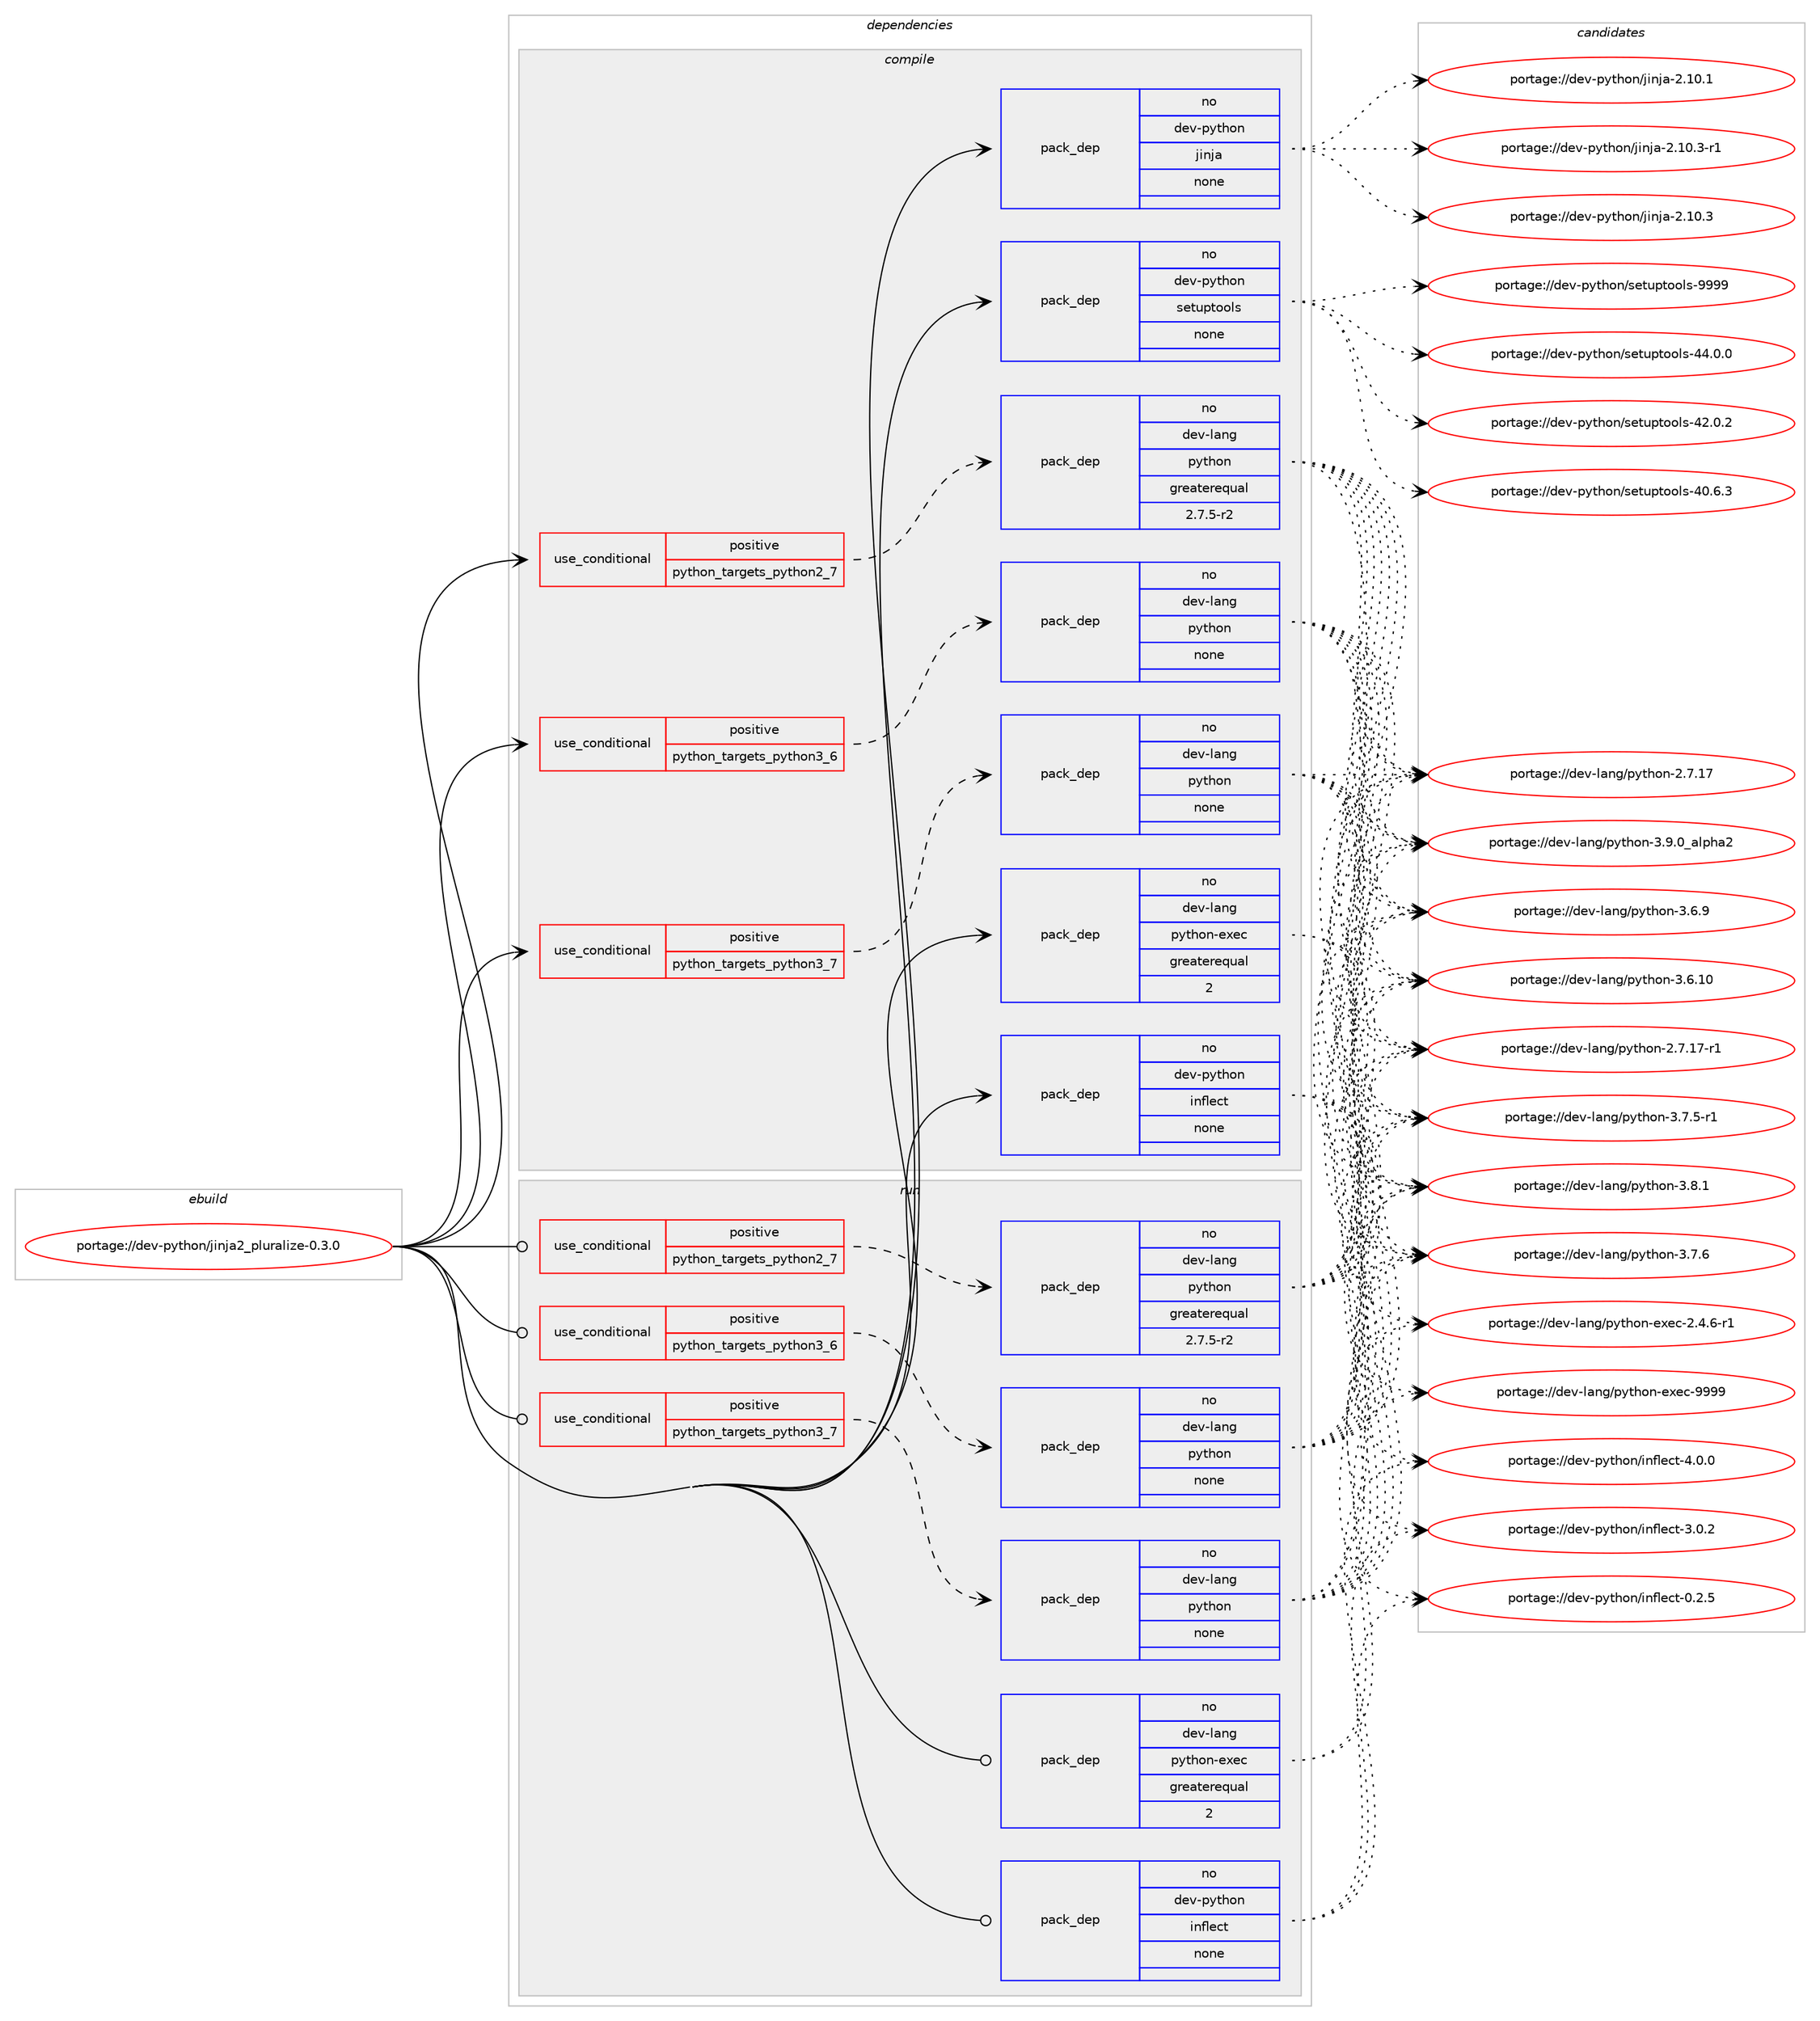 digraph prolog {

# *************
# Graph options
# *************

newrank=true;
concentrate=true;
compound=true;
graph [rankdir=LR,fontname=Helvetica,fontsize=10,ranksep=1.5];#, ranksep=2.5, nodesep=0.2];
edge  [arrowhead=vee];
node  [fontname=Helvetica,fontsize=10];

# **********
# The ebuild
# **********

subgraph cluster_leftcol {
color=gray;
label=<<i>ebuild</i>>;
id [label="portage://dev-python/jinja2_pluralize-0.3.0", color=red, width=4, href="../dev-python/jinja2_pluralize-0.3.0.svg"];
}

# ****************
# The dependencies
# ****************

subgraph cluster_midcol {
color=gray;
label=<<i>dependencies</i>>;
subgraph cluster_compile {
fillcolor="#eeeeee";
style=filled;
label=<<i>compile</i>>;
subgraph cond114024 {
dependency454112 [label=<<TABLE BORDER="0" CELLBORDER="1" CELLSPACING="0" CELLPADDING="4"><TR><TD ROWSPAN="3" CELLPADDING="10">use_conditional</TD></TR><TR><TD>positive</TD></TR><TR><TD>python_targets_python2_7</TD></TR></TABLE>>, shape=none, color=red];
subgraph pack335105 {
dependency454113 [label=<<TABLE BORDER="0" CELLBORDER="1" CELLSPACING="0" CELLPADDING="4" WIDTH="220"><TR><TD ROWSPAN="6" CELLPADDING="30">pack_dep</TD></TR><TR><TD WIDTH="110">no</TD></TR><TR><TD>dev-lang</TD></TR><TR><TD>python</TD></TR><TR><TD>greaterequal</TD></TR><TR><TD>2.7.5-r2</TD></TR></TABLE>>, shape=none, color=blue];
}
dependency454112:e -> dependency454113:w [weight=20,style="dashed",arrowhead="vee"];
}
id:e -> dependency454112:w [weight=20,style="solid",arrowhead="vee"];
subgraph cond114025 {
dependency454114 [label=<<TABLE BORDER="0" CELLBORDER="1" CELLSPACING="0" CELLPADDING="4"><TR><TD ROWSPAN="3" CELLPADDING="10">use_conditional</TD></TR><TR><TD>positive</TD></TR><TR><TD>python_targets_python3_6</TD></TR></TABLE>>, shape=none, color=red];
subgraph pack335106 {
dependency454115 [label=<<TABLE BORDER="0" CELLBORDER="1" CELLSPACING="0" CELLPADDING="4" WIDTH="220"><TR><TD ROWSPAN="6" CELLPADDING="30">pack_dep</TD></TR><TR><TD WIDTH="110">no</TD></TR><TR><TD>dev-lang</TD></TR><TR><TD>python</TD></TR><TR><TD>none</TD></TR><TR><TD></TD></TR></TABLE>>, shape=none, color=blue];
}
dependency454114:e -> dependency454115:w [weight=20,style="dashed",arrowhead="vee"];
}
id:e -> dependency454114:w [weight=20,style="solid",arrowhead="vee"];
subgraph cond114026 {
dependency454116 [label=<<TABLE BORDER="0" CELLBORDER="1" CELLSPACING="0" CELLPADDING="4"><TR><TD ROWSPAN="3" CELLPADDING="10">use_conditional</TD></TR><TR><TD>positive</TD></TR><TR><TD>python_targets_python3_7</TD></TR></TABLE>>, shape=none, color=red];
subgraph pack335107 {
dependency454117 [label=<<TABLE BORDER="0" CELLBORDER="1" CELLSPACING="0" CELLPADDING="4" WIDTH="220"><TR><TD ROWSPAN="6" CELLPADDING="30">pack_dep</TD></TR><TR><TD WIDTH="110">no</TD></TR><TR><TD>dev-lang</TD></TR><TR><TD>python</TD></TR><TR><TD>none</TD></TR><TR><TD></TD></TR></TABLE>>, shape=none, color=blue];
}
dependency454116:e -> dependency454117:w [weight=20,style="dashed",arrowhead="vee"];
}
id:e -> dependency454116:w [weight=20,style="solid",arrowhead="vee"];
subgraph pack335108 {
dependency454118 [label=<<TABLE BORDER="0" CELLBORDER="1" CELLSPACING="0" CELLPADDING="4" WIDTH="220"><TR><TD ROWSPAN="6" CELLPADDING="30">pack_dep</TD></TR><TR><TD WIDTH="110">no</TD></TR><TR><TD>dev-lang</TD></TR><TR><TD>python-exec</TD></TR><TR><TD>greaterequal</TD></TR><TR><TD>2</TD></TR></TABLE>>, shape=none, color=blue];
}
id:e -> dependency454118:w [weight=20,style="solid",arrowhead="vee"];
subgraph pack335109 {
dependency454119 [label=<<TABLE BORDER="0" CELLBORDER="1" CELLSPACING="0" CELLPADDING="4" WIDTH="220"><TR><TD ROWSPAN="6" CELLPADDING="30">pack_dep</TD></TR><TR><TD WIDTH="110">no</TD></TR><TR><TD>dev-python</TD></TR><TR><TD>inflect</TD></TR><TR><TD>none</TD></TR><TR><TD></TD></TR></TABLE>>, shape=none, color=blue];
}
id:e -> dependency454119:w [weight=20,style="solid",arrowhead="vee"];
subgraph pack335110 {
dependency454120 [label=<<TABLE BORDER="0" CELLBORDER="1" CELLSPACING="0" CELLPADDING="4" WIDTH="220"><TR><TD ROWSPAN="6" CELLPADDING="30">pack_dep</TD></TR><TR><TD WIDTH="110">no</TD></TR><TR><TD>dev-python</TD></TR><TR><TD>jinja</TD></TR><TR><TD>none</TD></TR><TR><TD></TD></TR></TABLE>>, shape=none, color=blue];
}
id:e -> dependency454120:w [weight=20,style="solid",arrowhead="vee"];
subgraph pack335111 {
dependency454121 [label=<<TABLE BORDER="0" CELLBORDER="1" CELLSPACING="0" CELLPADDING="4" WIDTH="220"><TR><TD ROWSPAN="6" CELLPADDING="30">pack_dep</TD></TR><TR><TD WIDTH="110">no</TD></TR><TR><TD>dev-python</TD></TR><TR><TD>setuptools</TD></TR><TR><TD>none</TD></TR><TR><TD></TD></TR></TABLE>>, shape=none, color=blue];
}
id:e -> dependency454121:w [weight=20,style="solid",arrowhead="vee"];
}
subgraph cluster_compileandrun {
fillcolor="#eeeeee";
style=filled;
label=<<i>compile and run</i>>;
}
subgraph cluster_run {
fillcolor="#eeeeee";
style=filled;
label=<<i>run</i>>;
subgraph cond114027 {
dependency454122 [label=<<TABLE BORDER="0" CELLBORDER="1" CELLSPACING="0" CELLPADDING="4"><TR><TD ROWSPAN="3" CELLPADDING="10">use_conditional</TD></TR><TR><TD>positive</TD></TR><TR><TD>python_targets_python2_7</TD></TR></TABLE>>, shape=none, color=red];
subgraph pack335112 {
dependency454123 [label=<<TABLE BORDER="0" CELLBORDER="1" CELLSPACING="0" CELLPADDING="4" WIDTH="220"><TR><TD ROWSPAN="6" CELLPADDING="30">pack_dep</TD></TR><TR><TD WIDTH="110">no</TD></TR><TR><TD>dev-lang</TD></TR><TR><TD>python</TD></TR><TR><TD>greaterequal</TD></TR><TR><TD>2.7.5-r2</TD></TR></TABLE>>, shape=none, color=blue];
}
dependency454122:e -> dependency454123:w [weight=20,style="dashed",arrowhead="vee"];
}
id:e -> dependency454122:w [weight=20,style="solid",arrowhead="odot"];
subgraph cond114028 {
dependency454124 [label=<<TABLE BORDER="0" CELLBORDER="1" CELLSPACING="0" CELLPADDING="4"><TR><TD ROWSPAN="3" CELLPADDING="10">use_conditional</TD></TR><TR><TD>positive</TD></TR><TR><TD>python_targets_python3_6</TD></TR></TABLE>>, shape=none, color=red];
subgraph pack335113 {
dependency454125 [label=<<TABLE BORDER="0" CELLBORDER="1" CELLSPACING="0" CELLPADDING="4" WIDTH="220"><TR><TD ROWSPAN="6" CELLPADDING="30">pack_dep</TD></TR><TR><TD WIDTH="110">no</TD></TR><TR><TD>dev-lang</TD></TR><TR><TD>python</TD></TR><TR><TD>none</TD></TR><TR><TD></TD></TR></TABLE>>, shape=none, color=blue];
}
dependency454124:e -> dependency454125:w [weight=20,style="dashed",arrowhead="vee"];
}
id:e -> dependency454124:w [weight=20,style="solid",arrowhead="odot"];
subgraph cond114029 {
dependency454126 [label=<<TABLE BORDER="0" CELLBORDER="1" CELLSPACING="0" CELLPADDING="4"><TR><TD ROWSPAN="3" CELLPADDING="10">use_conditional</TD></TR><TR><TD>positive</TD></TR><TR><TD>python_targets_python3_7</TD></TR></TABLE>>, shape=none, color=red];
subgraph pack335114 {
dependency454127 [label=<<TABLE BORDER="0" CELLBORDER="1" CELLSPACING="0" CELLPADDING="4" WIDTH="220"><TR><TD ROWSPAN="6" CELLPADDING="30">pack_dep</TD></TR><TR><TD WIDTH="110">no</TD></TR><TR><TD>dev-lang</TD></TR><TR><TD>python</TD></TR><TR><TD>none</TD></TR><TR><TD></TD></TR></TABLE>>, shape=none, color=blue];
}
dependency454126:e -> dependency454127:w [weight=20,style="dashed",arrowhead="vee"];
}
id:e -> dependency454126:w [weight=20,style="solid",arrowhead="odot"];
subgraph pack335115 {
dependency454128 [label=<<TABLE BORDER="0" CELLBORDER="1" CELLSPACING="0" CELLPADDING="4" WIDTH="220"><TR><TD ROWSPAN="6" CELLPADDING="30">pack_dep</TD></TR><TR><TD WIDTH="110">no</TD></TR><TR><TD>dev-lang</TD></TR><TR><TD>python-exec</TD></TR><TR><TD>greaterequal</TD></TR><TR><TD>2</TD></TR></TABLE>>, shape=none, color=blue];
}
id:e -> dependency454128:w [weight=20,style="solid",arrowhead="odot"];
subgraph pack335116 {
dependency454129 [label=<<TABLE BORDER="0" CELLBORDER="1" CELLSPACING="0" CELLPADDING="4" WIDTH="220"><TR><TD ROWSPAN="6" CELLPADDING="30">pack_dep</TD></TR><TR><TD WIDTH="110">no</TD></TR><TR><TD>dev-python</TD></TR><TR><TD>inflect</TD></TR><TR><TD>none</TD></TR><TR><TD></TD></TR></TABLE>>, shape=none, color=blue];
}
id:e -> dependency454129:w [weight=20,style="solid",arrowhead="odot"];
}
}

# **************
# The candidates
# **************

subgraph cluster_choices {
rank=same;
color=gray;
label=<<i>candidates</i>>;

subgraph choice335105 {
color=black;
nodesep=1;
choice10010111845108971101034711212111610411111045514657464895971081121049750 [label="portage://dev-lang/python-3.9.0_alpha2", color=red, width=4,href="../dev-lang/python-3.9.0_alpha2.svg"];
choice100101118451089711010347112121116104111110455146564649 [label="portage://dev-lang/python-3.8.1", color=red, width=4,href="../dev-lang/python-3.8.1.svg"];
choice100101118451089711010347112121116104111110455146554654 [label="portage://dev-lang/python-3.7.6", color=red, width=4,href="../dev-lang/python-3.7.6.svg"];
choice1001011184510897110103471121211161041111104551465546534511449 [label="portage://dev-lang/python-3.7.5-r1", color=red, width=4,href="../dev-lang/python-3.7.5-r1.svg"];
choice100101118451089711010347112121116104111110455146544657 [label="portage://dev-lang/python-3.6.9", color=red, width=4,href="../dev-lang/python-3.6.9.svg"];
choice10010111845108971101034711212111610411111045514654464948 [label="portage://dev-lang/python-3.6.10", color=red, width=4,href="../dev-lang/python-3.6.10.svg"];
choice100101118451089711010347112121116104111110455046554649554511449 [label="portage://dev-lang/python-2.7.17-r1", color=red, width=4,href="../dev-lang/python-2.7.17-r1.svg"];
choice10010111845108971101034711212111610411111045504655464955 [label="portage://dev-lang/python-2.7.17", color=red, width=4,href="../dev-lang/python-2.7.17.svg"];
dependency454113:e -> choice10010111845108971101034711212111610411111045514657464895971081121049750:w [style=dotted,weight="100"];
dependency454113:e -> choice100101118451089711010347112121116104111110455146564649:w [style=dotted,weight="100"];
dependency454113:e -> choice100101118451089711010347112121116104111110455146554654:w [style=dotted,weight="100"];
dependency454113:e -> choice1001011184510897110103471121211161041111104551465546534511449:w [style=dotted,weight="100"];
dependency454113:e -> choice100101118451089711010347112121116104111110455146544657:w [style=dotted,weight="100"];
dependency454113:e -> choice10010111845108971101034711212111610411111045514654464948:w [style=dotted,weight="100"];
dependency454113:e -> choice100101118451089711010347112121116104111110455046554649554511449:w [style=dotted,weight="100"];
dependency454113:e -> choice10010111845108971101034711212111610411111045504655464955:w [style=dotted,weight="100"];
}
subgraph choice335106 {
color=black;
nodesep=1;
choice10010111845108971101034711212111610411111045514657464895971081121049750 [label="portage://dev-lang/python-3.9.0_alpha2", color=red, width=4,href="../dev-lang/python-3.9.0_alpha2.svg"];
choice100101118451089711010347112121116104111110455146564649 [label="portage://dev-lang/python-3.8.1", color=red, width=4,href="../dev-lang/python-3.8.1.svg"];
choice100101118451089711010347112121116104111110455146554654 [label="portage://dev-lang/python-3.7.6", color=red, width=4,href="../dev-lang/python-3.7.6.svg"];
choice1001011184510897110103471121211161041111104551465546534511449 [label="portage://dev-lang/python-3.7.5-r1", color=red, width=4,href="../dev-lang/python-3.7.5-r1.svg"];
choice100101118451089711010347112121116104111110455146544657 [label="portage://dev-lang/python-3.6.9", color=red, width=4,href="../dev-lang/python-3.6.9.svg"];
choice10010111845108971101034711212111610411111045514654464948 [label="portage://dev-lang/python-3.6.10", color=red, width=4,href="../dev-lang/python-3.6.10.svg"];
choice100101118451089711010347112121116104111110455046554649554511449 [label="portage://dev-lang/python-2.7.17-r1", color=red, width=4,href="../dev-lang/python-2.7.17-r1.svg"];
choice10010111845108971101034711212111610411111045504655464955 [label="portage://dev-lang/python-2.7.17", color=red, width=4,href="../dev-lang/python-2.7.17.svg"];
dependency454115:e -> choice10010111845108971101034711212111610411111045514657464895971081121049750:w [style=dotted,weight="100"];
dependency454115:e -> choice100101118451089711010347112121116104111110455146564649:w [style=dotted,weight="100"];
dependency454115:e -> choice100101118451089711010347112121116104111110455146554654:w [style=dotted,weight="100"];
dependency454115:e -> choice1001011184510897110103471121211161041111104551465546534511449:w [style=dotted,weight="100"];
dependency454115:e -> choice100101118451089711010347112121116104111110455146544657:w [style=dotted,weight="100"];
dependency454115:e -> choice10010111845108971101034711212111610411111045514654464948:w [style=dotted,weight="100"];
dependency454115:e -> choice100101118451089711010347112121116104111110455046554649554511449:w [style=dotted,weight="100"];
dependency454115:e -> choice10010111845108971101034711212111610411111045504655464955:w [style=dotted,weight="100"];
}
subgraph choice335107 {
color=black;
nodesep=1;
choice10010111845108971101034711212111610411111045514657464895971081121049750 [label="portage://dev-lang/python-3.9.0_alpha2", color=red, width=4,href="../dev-lang/python-3.9.0_alpha2.svg"];
choice100101118451089711010347112121116104111110455146564649 [label="portage://dev-lang/python-3.8.1", color=red, width=4,href="../dev-lang/python-3.8.1.svg"];
choice100101118451089711010347112121116104111110455146554654 [label="portage://dev-lang/python-3.7.6", color=red, width=4,href="../dev-lang/python-3.7.6.svg"];
choice1001011184510897110103471121211161041111104551465546534511449 [label="portage://dev-lang/python-3.7.5-r1", color=red, width=4,href="../dev-lang/python-3.7.5-r1.svg"];
choice100101118451089711010347112121116104111110455146544657 [label="portage://dev-lang/python-3.6.9", color=red, width=4,href="../dev-lang/python-3.6.9.svg"];
choice10010111845108971101034711212111610411111045514654464948 [label="portage://dev-lang/python-3.6.10", color=red, width=4,href="../dev-lang/python-3.6.10.svg"];
choice100101118451089711010347112121116104111110455046554649554511449 [label="portage://dev-lang/python-2.7.17-r1", color=red, width=4,href="../dev-lang/python-2.7.17-r1.svg"];
choice10010111845108971101034711212111610411111045504655464955 [label="portage://dev-lang/python-2.7.17", color=red, width=4,href="../dev-lang/python-2.7.17.svg"];
dependency454117:e -> choice10010111845108971101034711212111610411111045514657464895971081121049750:w [style=dotted,weight="100"];
dependency454117:e -> choice100101118451089711010347112121116104111110455146564649:w [style=dotted,weight="100"];
dependency454117:e -> choice100101118451089711010347112121116104111110455146554654:w [style=dotted,weight="100"];
dependency454117:e -> choice1001011184510897110103471121211161041111104551465546534511449:w [style=dotted,weight="100"];
dependency454117:e -> choice100101118451089711010347112121116104111110455146544657:w [style=dotted,weight="100"];
dependency454117:e -> choice10010111845108971101034711212111610411111045514654464948:w [style=dotted,weight="100"];
dependency454117:e -> choice100101118451089711010347112121116104111110455046554649554511449:w [style=dotted,weight="100"];
dependency454117:e -> choice10010111845108971101034711212111610411111045504655464955:w [style=dotted,weight="100"];
}
subgraph choice335108 {
color=black;
nodesep=1;
choice10010111845108971101034711212111610411111045101120101994557575757 [label="portage://dev-lang/python-exec-9999", color=red, width=4,href="../dev-lang/python-exec-9999.svg"];
choice10010111845108971101034711212111610411111045101120101994550465246544511449 [label="portage://dev-lang/python-exec-2.4.6-r1", color=red, width=4,href="../dev-lang/python-exec-2.4.6-r1.svg"];
dependency454118:e -> choice10010111845108971101034711212111610411111045101120101994557575757:w [style=dotted,weight="100"];
dependency454118:e -> choice10010111845108971101034711212111610411111045101120101994550465246544511449:w [style=dotted,weight="100"];
}
subgraph choice335109 {
color=black;
nodesep=1;
choice100101118451121211161041111104710511010210810199116455246484648 [label="portage://dev-python/inflect-4.0.0", color=red, width=4,href="../dev-python/inflect-4.0.0.svg"];
choice100101118451121211161041111104710511010210810199116455146484650 [label="portage://dev-python/inflect-3.0.2", color=red, width=4,href="../dev-python/inflect-3.0.2.svg"];
choice100101118451121211161041111104710511010210810199116454846504653 [label="portage://dev-python/inflect-0.2.5", color=red, width=4,href="../dev-python/inflect-0.2.5.svg"];
dependency454119:e -> choice100101118451121211161041111104710511010210810199116455246484648:w [style=dotted,weight="100"];
dependency454119:e -> choice100101118451121211161041111104710511010210810199116455146484650:w [style=dotted,weight="100"];
dependency454119:e -> choice100101118451121211161041111104710511010210810199116454846504653:w [style=dotted,weight="100"];
}
subgraph choice335110 {
color=black;
nodesep=1;
choice100101118451121211161041111104710610511010697455046494846514511449 [label="portage://dev-python/jinja-2.10.3-r1", color=red, width=4,href="../dev-python/jinja-2.10.3-r1.svg"];
choice10010111845112121116104111110471061051101069745504649484651 [label="portage://dev-python/jinja-2.10.3", color=red, width=4,href="../dev-python/jinja-2.10.3.svg"];
choice10010111845112121116104111110471061051101069745504649484649 [label="portage://dev-python/jinja-2.10.1", color=red, width=4,href="../dev-python/jinja-2.10.1.svg"];
dependency454120:e -> choice100101118451121211161041111104710610511010697455046494846514511449:w [style=dotted,weight="100"];
dependency454120:e -> choice10010111845112121116104111110471061051101069745504649484651:w [style=dotted,weight="100"];
dependency454120:e -> choice10010111845112121116104111110471061051101069745504649484649:w [style=dotted,weight="100"];
}
subgraph choice335111 {
color=black;
nodesep=1;
choice10010111845112121116104111110471151011161171121161111111081154557575757 [label="portage://dev-python/setuptools-9999", color=red, width=4,href="../dev-python/setuptools-9999.svg"];
choice100101118451121211161041111104711510111611711211611111110811545525246484648 [label="portage://dev-python/setuptools-44.0.0", color=red, width=4,href="../dev-python/setuptools-44.0.0.svg"];
choice100101118451121211161041111104711510111611711211611111110811545525046484650 [label="portage://dev-python/setuptools-42.0.2", color=red, width=4,href="../dev-python/setuptools-42.0.2.svg"];
choice100101118451121211161041111104711510111611711211611111110811545524846544651 [label="portage://dev-python/setuptools-40.6.3", color=red, width=4,href="../dev-python/setuptools-40.6.3.svg"];
dependency454121:e -> choice10010111845112121116104111110471151011161171121161111111081154557575757:w [style=dotted,weight="100"];
dependency454121:e -> choice100101118451121211161041111104711510111611711211611111110811545525246484648:w [style=dotted,weight="100"];
dependency454121:e -> choice100101118451121211161041111104711510111611711211611111110811545525046484650:w [style=dotted,weight="100"];
dependency454121:e -> choice100101118451121211161041111104711510111611711211611111110811545524846544651:w [style=dotted,weight="100"];
}
subgraph choice335112 {
color=black;
nodesep=1;
choice10010111845108971101034711212111610411111045514657464895971081121049750 [label="portage://dev-lang/python-3.9.0_alpha2", color=red, width=4,href="../dev-lang/python-3.9.0_alpha2.svg"];
choice100101118451089711010347112121116104111110455146564649 [label="portage://dev-lang/python-3.8.1", color=red, width=4,href="../dev-lang/python-3.8.1.svg"];
choice100101118451089711010347112121116104111110455146554654 [label="portage://dev-lang/python-3.7.6", color=red, width=4,href="../dev-lang/python-3.7.6.svg"];
choice1001011184510897110103471121211161041111104551465546534511449 [label="portage://dev-lang/python-3.7.5-r1", color=red, width=4,href="../dev-lang/python-3.7.5-r1.svg"];
choice100101118451089711010347112121116104111110455146544657 [label="portage://dev-lang/python-3.6.9", color=red, width=4,href="../dev-lang/python-3.6.9.svg"];
choice10010111845108971101034711212111610411111045514654464948 [label="portage://dev-lang/python-3.6.10", color=red, width=4,href="../dev-lang/python-3.6.10.svg"];
choice100101118451089711010347112121116104111110455046554649554511449 [label="portage://dev-lang/python-2.7.17-r1", color=red, width=4,href="../dev-lang/python-2.7.17-r1.svg"];
choice10010111845108971101034711212111610411111045504655464955 [label="portage://dev-lang/python-2.7.17", color=red, width=4,href="../dev-lang/python-2.7.17.svg"];
dependency454123:e -> choice10010111845108971101034711212111610411111045514657464895971081121049750:w [style=dotted,weight="100"];
dependency454123:e -> choice100101118451089711010347112121116104111110455146564649:w [style=dotted,weight="100"];
dependency454123:e -> choice100101118451089711010347112121116104111110455146554654:w [style=dotted,weight="100"];
dependency454123:e -> choice1001011184510897110103471121211161041111104551465546534511449:w [style=dotted,weight="100"];
dependency454123:e -> choice100101118451089711010347112121116104111110455146544657:w [style=dotted,weight="100"];
dependency454123:e -> choice10010111845108971101034711212111610411111045514654464948:w [style=dotted,weight="100"];
dependency454123:e -> choice100101118451089711010347112121116104111110455046554649554511449:w [style=dotted,weight="100"];
dependency454123:e -> choice10010111845108971101034711212111610411111045504655464955:w [style=dotted,weight="100"];
}
subgraph choice335113 {
color=black;
nodesep=1;
choice10010111845108971101034711212111610411111045514657464895971081121049750 [label="portage://dev-lang/python-3.9.0_alpha2", color=red, width=4,href="../dev-lang/python-3.9.0_alpha2.svg"];
choice100101118451089711010347112121116104111110455146564649 [label="portage://dev-lang/python-3.8.1", color=red, width=4,href="../dev-lang/python-3.8.1.svg"];
choice100101118451089711010347112121116104111110455146554654 [label="portage://dev-lang/python-3.7.6", color=red, width=4,href="../dev-lang/python-3.7.6.svg"];
choice1001011184510897110103471121211161041111104551465546534511449 [label="portage://dev-lang/python-3.7.5-r1", color=red, width=4,href="../dev-lang/python-3.7.5-r1.svg"];
choice100101118451089711010347112121116104111110455146544657 [label="portage://dev-lang/python-3.6.9", color=red, width=4,href="../dev-lang/python-3.6.9.svg"];
choice10010111845108971101034711212111610411111045514654464948 [label="portage://dev-lang/python-3.6.10", color=red, width=4,href="../dev-lang/python-3.6.10.svg"];
choice100101118451089711010347112121116104111110455046554649554511449 [label="portage://dev-lang/python-2.7.17-r1", color=red, width=4,href="../dev-lang/python-2.7.17-r1.svg"];
choice10010111845108971101034711212111610411111045504655464955 [label="portage://dev-lang/python-2.7.17", color=red, width=4,href="../dev-lang/python-2.7.17.svg"];
dependency454125:e -> choice10010111845108971101034711212111610411111045514657464895971081121049750:w [style=dotted,weight="100"];
dependency454125:e -> choice100101118451089711010347112121116104111110455146564649:w [style=dotted,weight="100"];
dependency454125:e -> choice100101118451089711010347112121116104111110455146554654:w [style=dotted,weight="100"];
dependency454125:e -> choice1001011184510897110103471121211161041111104551465546534511449:w [style=dotted,weight="100"];
dependency454125:e -> choice100101118451089711010347112121116104111110455146544657:w [style=dotted,weight="100"];
dependency454125:e -> choice10010111845108971101034711212111610411111045514654464948:w [style=dotted,weight="100"];
dependency454125:e -> choice100101118451089711010347112121116104111110455046554649554511449:w [style=dotted,weight="100"];
dependency454125:e -> choice10010111845108971101034711212111610411111045504655464955:w [style=dotted,weight="100"];
}
subgraph choice335114 {
color=black;
nodesep=1;
choice10010111845108971101034711212111610411111045514657464895971081121049750 [label="portage://dev-lang/python-3.9.0_alpha2", color=red, width=4,href="../dev-lang/python-3.9.0_alpha2.svg"];
choice100101118451089711010347112121116104111110455146564649 [label="portage://dev-lang/python-3.8.1", color=red, width=4,href="../dev-lang/python-3.8.1.svg"];
choice100101118451089711010347112121116104111110455146554654 [label="portage://dev-lang/python-3.7.6", color=red, width=4,href="../dev-lang/python-3.7.6.svg"];
choice1001011184510897110103471121211161041111104551465546534511449 [label="portage://dev-lang/python-3.7.5-r1", color=red, width=4,href="../dev-lang/python-3.7.5-r1.svg"];
choice100101118451089711010347112121116104111110455146544657 [label="portage://dev-lang/python-3.6.9", color=red, width=4,href="../dev-lang/python-3.6.9.svg"];
choice10010111845108971101034711212111610411111045514654464948 [label="portage://dev-lang/python-3.6.10", color=red, width=4,href="../dev-lang/python-3.6.10.svg"];
choice100101118451089711010347112121116104111110455046554649554511449 [label="portage://dev-lang/python-2.7.17-r1", color=red, width=4,href="../dev-lang/python-2.7.17-r1.svg"];
choice10010111845108971101034711212111610411111045504655464955 [label="portage://dev-lang/python-2.7.17", color=red, width=4,href="../dev-lang/python-2.7.17.svg"];
dependency454127:e -> choice10010111845108971101034711212111610411111045514657464895971081121049750:w [style=dotted,weight="100"];
dependency454127:e -> choice100101118451089711010347112121116104111110455146564649:w [style=dotted,weight="100"];
dependency454127:e -> choice100101118451089711010347112121116104111110455146554654:w [style=dotted,weight="100"];
dependency454127:e -> choice1001011184510897110103471121211161041111104551465546534511449:w [style=dotted,weight="100"];
dependency454127:e -> choice100101118451089711010347112121116104111110455146544657:w [style=dotted,weight="100"];
dependency454127:e -> choice10010111845108971101034711212111610411111045514654464948:w [style=dotted,weight="100"];
dependency454127:e -> choice100101118451089711010347112121116104111110455046554649554511449:w [style=dotted,weight="100"];
dependency454127:e -> choice10010111845108971101034711212111610411111045504655464955:w [style=dotted,weight="100"];
}
subgraph choice335115 {
color=black;
nodesep=1;
choice10010111845108971101034711212111610411111045101120101994557575757 [label="portage://dev-lang/python-exec-9999", color=red, width=4,href="../dev-lang/python-exec-9999.svg"];
choice10010111845108971101034711212111610411111045101120101994550465246544511449 [label="portage://dev-lang/python-exec-2.4.6-r1", color=red, width=4,href="../dev-lang/python-exec-2.4.6-r1.svg"];
dependency454128:e -> choice10010111845108971101034711212111610411111045101120101994557575757:w [style=dotted,weight="100"];
dependency454128:e -> choice10010111845108971101034711212111610411111045101120101994550465246544511449:w [style=dotted,weight="100"];
}
subgraph choice335116 {
color=black;
nodesep=1;
choice100101118451121211161041111104710511010210810199116455246484648 [label="portage://dev-python/inflect-4.0.0", color=red, width=4,href="../dev-python/inflect-4.0.0.svg"];
choice100101118451121211161041111104710511010210810199116455146484650 [label="portage://dev-python/inflect-3.0.2", color=red, width=4,href="../dev-python/inflect-3.0.2.svg"];
choice100101118451121211161041111104710511010210810199116454846504653 [label="portage://dev-python/inflect-0.2.5", color=red, width=4,href="../dev-python/inflect-0.2.5.svg"];
dependency454129:e -> choice100101118451121211161041111104710511010210810199116455246484648:w [style=dotted,weight="100"];
dependency454129:e -> choice100101118451121211161041111104710511010210810199116455146484650:w [style=dotted,weight="100"];
dependency454129:e -> choice100101118451121211161041111104710511010210810199116454846504653:w [style=dotted,weight="100"];
}
}

}
